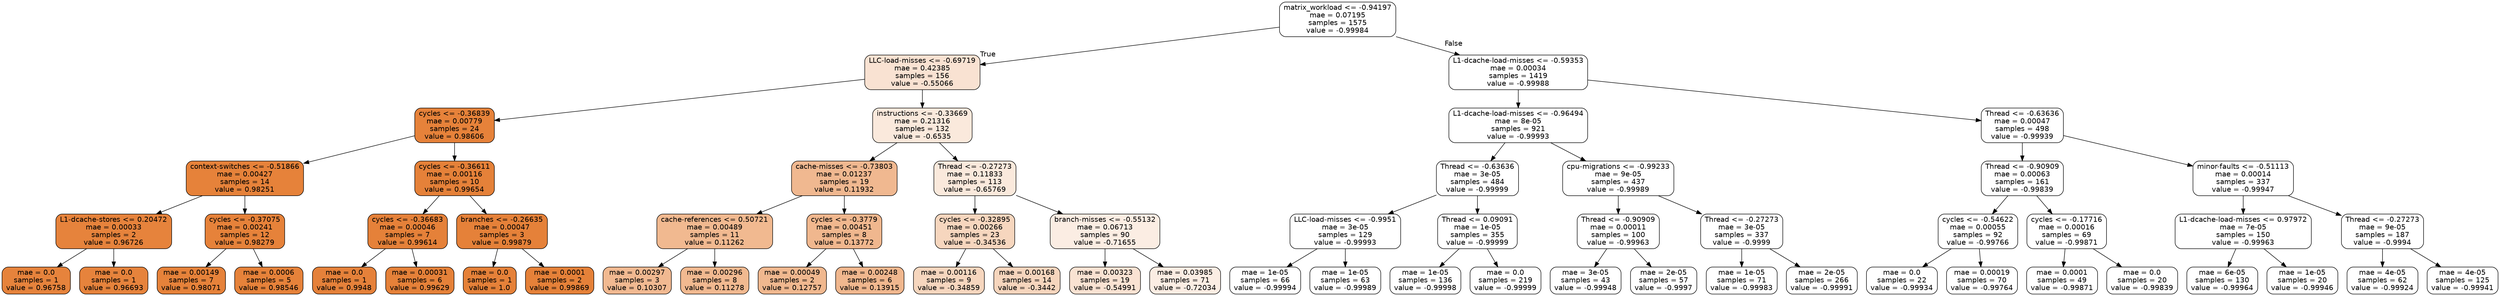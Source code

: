 digraph Tree {
node [shape=box, style="filled, rounded", color="black", fontname=helvetica] ;
edge [fontname=helvetica] ;
0 [label="matrix_workload <= -0.94197\nmae = 0.07195\nsamples = 1575\nvalue = -0.99984", fillcolor="#e5813900"] ;
1 [label="LLC-load-misses <= -0.69719\nmae = 0.42385\nsamples = 156\nvalue = -0.55066", fillcolor="#e5813939"] ;
0 -> 1 [labeldistance=2.5, labelangle=45, headlabel="True"] ;
2 [label="cycles <= -0.36839\nmae = 0.00779\nsamples = 24\nvalue = 0.98606", fillcolor="#e58139fd"] ;
1 -> 2 ;
3 [label="context-switches <= -0.51866\nmae = 0.00427\nsamples = 14\nvalue = 0.98251", fillcolor="#e58139fd"] ;
2 -> 3 ;
4 [label="L1-dcache-stores <= 0.20472\nmae = 0.00033\nsamples = 2\nvalue = 0.96726", fillcolor="#e58139fb"] ;
3 -> 4 ;
5 [label="mae = 0.0\nsamples = 1\nvalue = 0.96758", fillcolor="#e58139fb"] ;
4 -> 5 ;
6 [label="mae = 0.0\nsamples = 1\nvalue = 0.96693", fillcolor="#e58139fb"] ;
4 -> 6 ;
7 [label="cycles <= -0.37075\nmae = 0.00241\nsamples = 12\nvalue = 0.98279", fillcolor="#e58139fd"] ;
3 -> 7 ;
8 [label="mae = 0.00149\nsamples = 7\nvalue = 0.98071", fillcolor="#e58139fd"] ;
7 -> 8 ;
9 [label="mae = 0.0006\nsamples = 5\nvalue = 0.98546", fillcolor="#e58139fd"] ;
7 -> 9 ;
10 [label="cycles <= -0.36611\nmae = 0.00116\nsamples = 10\nvalue = 0.99654", fillcolor="#e58139ff"] ;
2 -> 10 ;
11 [label="cycles <= -0.36683\nmae = 0.00046\nsamples = 7\nvalue = 0.99614", fillcolor="#e58139ff"] ;
10 -> 11 ;
12 [label="mae = 0.0\nsamples = 1\nvalue = 0.9948", fillcolor="#e58139fe"] ;
11 -> 12 ;
13 [label="mae = 0.00031\nsamples = 6\nvalue = 0.99629", fillcolor="#e58139ff"] ;
11 -> 13 ;
14 [label="branches <= -0.26635\nmae = 0.00047\nsamples = 3\nvalue = 0.99879", fillcolor="#e58139ff"] ;
10 -> 14 ;
15 [label="mae = 0.0\nsamples = 1\nvalue = 1.0", fillcolor="#e58139ff"] ;
14 -> 15 ;
16 [label="mae = 0.0001\nsamples = 2\nvalue = 0.99869", fillcolor="#e58139ff"] ;
14 -> 16 ;
17 [label="instructions <= -0.33669\nmae = 0.21316\nsamples = 132\nvalue = -0.6535", fillcolor="#e581392c"] ;
1 -> 17 ;
18 [label="cache-misses <= -0.73803\nmae = 0.01237\nsamples = 19\nvalue = 0.11932", fillcolor="#e581398f"] ;
17 -> 18 ;
19 [label="cache-references <= 0.50721\nmae = 0.00489\nsamples = 11\nvalue = 0.11262", fillcolor="#e581398e"] ;
18 -> 19 ;
20 [label="mae = 0.00297\nsamples = 3\nvalue = 0.10307", fillcolor="#e581398d"] ;
19 -> 20 ;
21 [label="mae = 0.00296\nsamples = 8\nvalue = 0.11278", fillcolor="#e581398e"] ;
19 -> 21 ;
22 [label="cycles <= -0.3779\nmae = 0.00451\nsamples = 8\nvalue = 0.13772", fillcolor="#e5813991"] ;
18 -> 22 ;
23 [label="mae = 0.00049\nsamples = 2\nvalue = 0.12757", fillcolor="#e5813990"] ;
22 -> 23 ;
24 [label="mae = 0.00248\nsamples = 6\nvalue = 0.13915", fillcolor="#e5813991"] ;
22 -> 24 ;
25 [label="Thread <= -0.27273\nmae = 0.11833\nsamples = 113\nvalue = -0.65769", fillcolor="#e581392c"] ;
17 -> 25 ;
26 [label="cycles <= -0.32895\nmae = 0.00266\nsamples = 23\nvalue = -0.34536", fillcolor="#e5813953"] ;
25 -> 26 ;
27 [label="mae = 0.00116\nsamples = 9\nvalue = -0.34859", fillcolor="#e5813953"] ;
26 -> 27 ;
28 [label="mae = 0.00168\nsamples = 14\nvalue = -0.3442", fillcolor="#e5813954"] ;
26 -> 28 ;
29 [label="branch-misses <= -0.55132\nmae = 0.06713\nsamples = 90\nvalue = -0.71655", fillcolor="#e5813924"] ;
25 -> 29 ;
30 [label="mae = 0.00323\nsamples = 19\nvalue = -0.54991", fillcolor="#e5813939"] ;
29 -> 30 ;
31 [label="mae = 0.03985\nsamples = 71\nvalue = -0.72034", fillcolor="#e5813924"] ;
29 -> 31 ;
32 [label="L1-dcache-load-misses <= -0.59353\nmae = 0.00034\nsamples = 1419\nvalue = -0.99988", fillcolor="#e5813900"] ;
0 -> 32 [labeldistance=2.5, labelangle=-45, headlabel="False"] ;
33 [label="L1-dcache-load-misses <= -0.96494\nmae = 8e-05\nsamples = 921\nvalue = -0.99993", fillcolor="#e5813900"] ;
32 -> 33 ;
34 [label="Thread <= -0.63636\nmae = 3e-05\nsamples = 484\nvalue = -0.99999", fillcolor="#e5813900"] ;
33 -> 34 ;
35 [label="LLC-load-misses <= -0.9951\nmae = 3e-05\nsamples = 129\nvalue = -0.99993", fillcolor="#e5813900"] ;
34 -> 35 ;
36 [label="mae = 1e-05\nsamples = 66\nvalue = -0.99994", fillcolor="#e5813900"] ;
35 -> 36 ;
37 [label="mae = 1e-05\nsamples = 63\nvalue = -0.99989", fillcolor="#e5813900"] ;
35 -> 37 ;
38 [label="Thread <= 0.09091\nmae = 1e-05\nsamples = 355\nvalue = -0.99999", fillcolor="#e5813900"] ;
34 -> 38 ;
39 [label="mae = 1e-05\nsamples = 136\nvalue = -0.99998", fillcolor="#e5813900"] ;
38 -> 39 ;
40 [label="mae = 0.0\nsamples = 219\nvalue = -0.99999", fillcolor="#e5813900"] ;
38 -> 40 ;
41 [label="cpu-migrations <= -0.99233\nmae = 9e-05\nsamples = 437\nvalue = -0.99989", fillcolor="#e5813900"] ;
33 -> 41 ;
42 [label="Thread <= -0.90909\nmae = 0.00011\nsamples = 100\nvalue = -0.99963", fillcolor="#e5813900"] ;
41 -> 42 ;
43 [label="mae = 3e-05\nsamples = 43\nvalue = -0.99948", fillcolor="#e5813900"] ;
42 -> 43 ;
44 [label="mae = 2e-05\nsamples = 57\nvalue = -0.9997", fillcolor="#e5813900"] ;
42 -> 44 ;
45 [label="Thread <= -0.27273\nmae = 3e-05\nsamples = 337\nvalue = -0.9999", fillcolor="#e5813900"] ;
41 -> 45 ;
46 [label="mae = 1e-05\nsamples = 71\nvalue = -0.99983", fillcolor="#e5813900"] ;
45 -> 46 ;
47 [label="mae = 2e-05\nsamples = 266\nvalue = -0.99991", fillcolor="#e5813900"] ;
45 -> 47 ;
48 [label="Thread <= -0.63636\nmae = 0.00047\nsamples = 498\nvalue = -0.99939", fillcolor="#e5813900"] ;
32 -> 48 ;
49 [label="Thread <= -0.90909\nmae = 0.00063\nsamples = 161\nvalue = -0.99839", fillcolor="#e5813900"] ;
48 -> 49 ;
50 [label="cycles <= -0.54622\nmae = 0.00055\nsamples = 92\nvalue = -0.99766", fillcolor="#e5813900"] ;
49 -> 50 ;
51 [label="mae = 0.0\nsamples = 22\nvalue = -0.99934", fillcolor="#e5813900"] ;
50 -> 51 ;
52 [label="mae = 0.00019\nsamples = 70\nvalue = -0.99764", fillcolor="#e5813900"] ;
50 -> 52 ;
53 [label="cycles <= -0.17716\nmae = 0.00016\nsamples = 69\nvalue = -0.99871", fillcolor="#e5813900"] ;
49 -> 53 ;
54 [label="mae = 0.0001\nsamples = 49\nvalue = -0.99871", fillcolor="#e5813900"] ;
53 -> 54 ;
55 [label="mae = 0.0\nsamples = 20\nvalue = -0.99839", fillcolor="#e5813900"] ;
53 -> 55 ;
56 [label="minor-faults <= -0.51113\nmae = 0.00014\nsamples = 337\nvalue = -0.99947", fillcolor="#e5813900"] ;
48 -> 56 ;
57 [label="L1-dcache-load-misses <= 0.97972\nmae = 7e-05\nsamples = 150\nvalue = -0.99963", fillcolor="#e5813900"] ;
56 -> 57 ;
58 [label="mae = 6e-05\nsamples = 130\nvalue = -0.99964", fillcolor="#e5813900"] ;
57 -> 58 ;
59 [label="mae = 1e-05\nsamples = 20\nvalue = -0.99946", fillcolor="#e5813900"] ;
57 -> 59 ;
60 [label="Thread <= -0.27273\nmae = 9e-05\nsamples = 187\nvalue = -0.9994", fillcolor="#e5813900"] ;
56 -> 60 ;
61 [label="mae = 4e-05\nsamples = 62\nvalue = -0.99924", fillcolor="#e5813900"] ;
60 -> 61 ;
62 [label="mae = 4e-05\nsamples = 125\nvalue = -0.99941", fillcolor="#e5813900"] ;
60 -> 62 ;
}